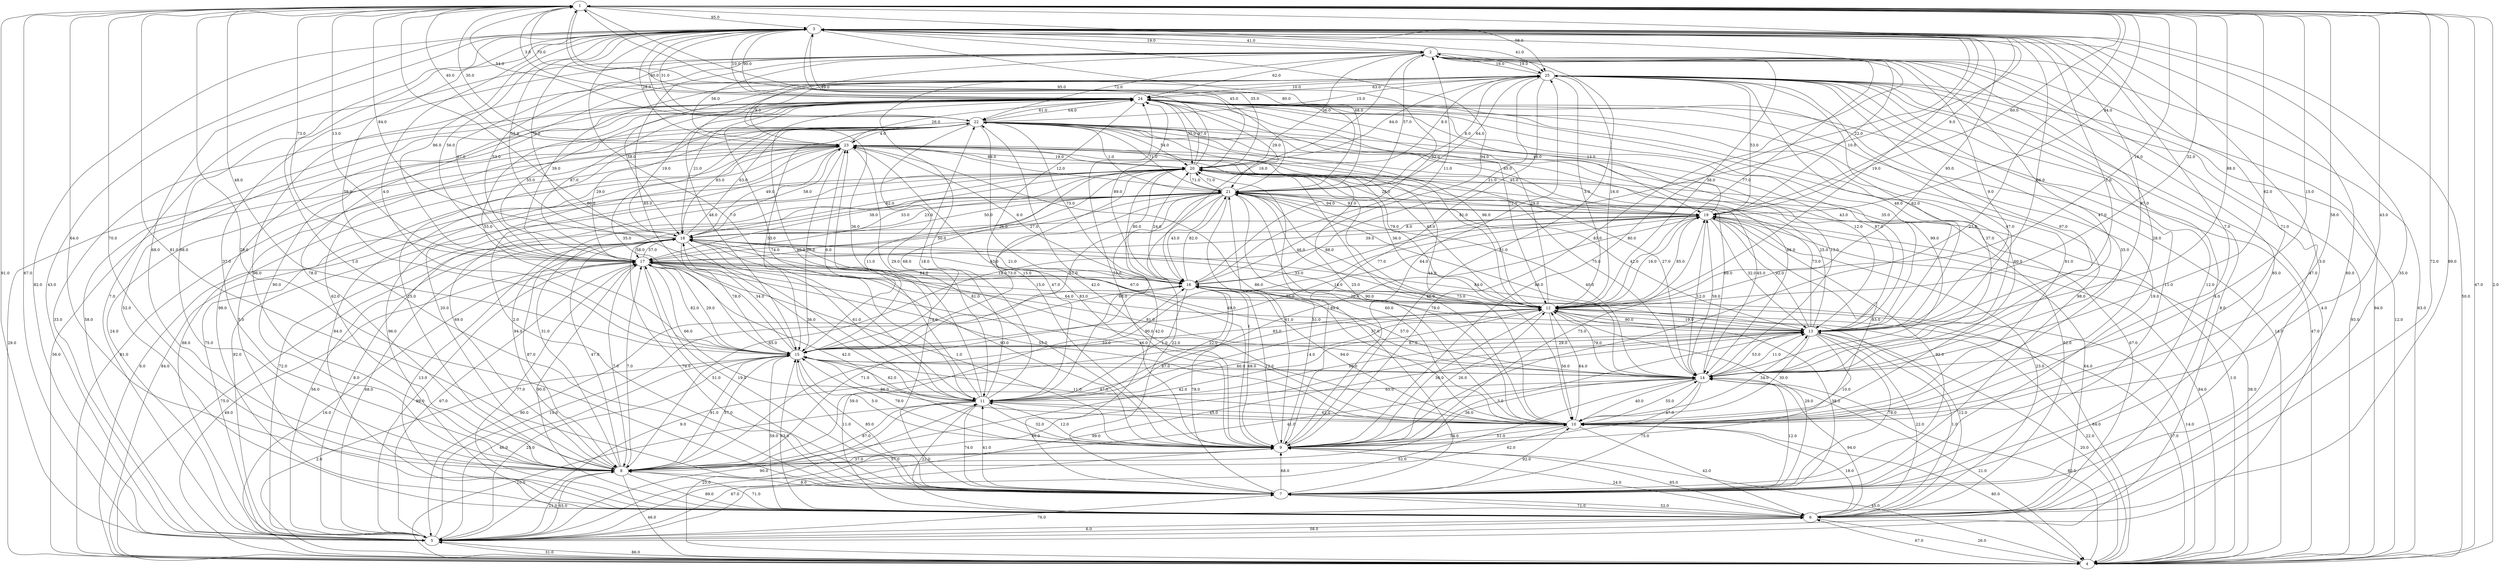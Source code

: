 strict digraph G {
  1 [ label="1" ];
  2 [ label="2" ];
  3 [ label="3" ];
  4 [ label="4" ];
  5 [ label="5" ];
  6 [ label="6" ];
  7 [ label="7" ];
  8 [ label="8" ];
  9 [ label="9" ];
  10 [ label="10" ];
  11 [ label="11" ];
  12 [ label="12" ];
  13 [ label="13" ];
  14 [ label="14" ];
  15 [ label="15" ];
  16 [ label="16" ];
  17 [ label="17" ];
  18 [ label="18" ];
  19 [ label="19" ];
  20 [ label="20" ];
  21 [ label="21" ];
  22 [ label="22" ];
  23 [ label="23" ];
  24 [ label="24" ];
  25 [ label="25" ];
  18 -> 3 [ label="55.0" ];
  14 -> 17 [ label="81.0" ];
  20 -> 7 [ label="42.0" ];
  8 -> 21 [ label="31.0" ];
  22 -> 21 [ label="1.0" ];
  17 -> 20 [ label="23.0" ];
  17 -> 15 [ label="29.0" ];
  20 -> 11 [ label="47.0" ];
  25 -> 16 [ label="21.0" ];
  10 -> 11 [ label="62.0" ];
  15 -> 8 [ label="91.0" ];
  14 -> 22 [ label="13.0" ];
  24 -> 5 [ label="33.0" ];
  25 -> 2 [ label="16.0" ];
  5 -> 24 [ label="58.0" ];
  22 -> 3 [ label="31.0" ];
  22 -> 16 [ label="75.0" ];
  11 -> 9 [ label="32.0" ];
  12 -> 13 [ label="90.0" ];
  8 -> 7 [ label="8.0" ];
  13 -> 24 [ label="35.0" ];
  10 -> 1 [ label="43.0" ];
  15 -> 18 [ label="34.0" ];
  13 -> 22 [ label="87.0" ];
  4 -> 2 [ label="63.0" ];
  25 -> 21 [ label="8.0" ];
  21 -> 5 [ label="72.0" ];
  14 -> 15 [ label="60.0" ];
  8 -> 25 [ label="78.0" ];
  1 -> 21 [ label="80.0" ];
  3 -> 12 [ label="19.0" ];
  18 -> 6 [ label="13.0" ];
  23 -> 8 [ label="20.0" ];
  13 -> 9 [ label="10.0" ];
  3 -> 13 [ label="66.0" ];
  16 -> 5 [ label="90.0" ];
  17 -> 21 [ label="27.0" ];
  22 -> 25 [ label="15.0" ];
  17 -> 18 [ label="57.0" ];
  21 -> 12 [ label="46.0" ];
  3 -> 7 [ label="3.0" ];
  7 -> 20 [ label="37.0" ];
  9 -> 18 [ label="93.0" ];
  18 -> 8 [ label="87.0" ];
  23 -> 2 [ label="56.0" ];
  21 -> 14 [ label="88.0" ];
  12 -> 10 [ label="56.0" ];
  21 -> 13 [ label="42.0" ];
  21 -> 18 [ label="50.0" ];
  11 -> 18 [ label="61.0" ];
  18 -> 10 [ label="90.0" ];
  19 -> 4 [ label="84.0" ];
  14 -> 19 [ label="59.0" ];
  11 -> 6 [ label="22.0" ];
  13 -> 7 [ label="78.0" ];
  1 -> 19 [ label="94.0" ];
  5 -> 1 [ label="67.0" ];
  12 -> 23 [ label="45.0" ];
  2 -> 4 [ label="94.0" ];
  19 -> 3 [ label="9.0" ];
  14 -> 16 [ label="57.0" ];
  4 -> 22 [ label="29.0" ];
  16 -> 9 [ label="68.0" ];
  7 -> 24 [ label="19.0" ];
  5 -> 4 [ label="86.0" ];
  17 -> 3 [ label="56.0" ];
  10 -> 4 [ label="80.0" ];
  6 -> 23 [ label="96.0" ];
  21 -> 1 [ label="45.0" ];
  18 -> 11 [ label="36.0" ];
  22 -> 23 [ label="4.0" ];
  4 -> 17 [ label="16.0" ];
  7 -> 17 [ label="19.0" ];
  13 -> 21 [ label="73.0" ];
  6 -> 3 [ label="35.0" ];
  22 -> 24 [ label="64.0" ];
  21 -> 20 [ label="71.0" ];
  21 -> 10 [ label="60.0" ];
  23 -> 6 [ label="84.0" ];
  11 -> 4 [ label="10.0" ];
  16 -> 4 [ label="64.0" ];
  6 -> 10 [ label="18.0" ];
  8 -> 13 [ label="3.0" ];
  20 -> 5 [ label="92.0" ];
  15 -> 10 [ label="86.0" ];
  8 -> 6 [ label="89.0" ];
  4 -> 14 [ label="80.0" ];
  9 -> 8 [ label="57.0" ];
  7 -> 15 [ label="85.0" ];
  15 -> 9 [ label="5.0" ];
  11 -> 8 [ label="87.0" ];
  5 -> 8 [ label="65.0" ];
  17 -> 11 [ label="66.0" ];
  9 -> 24 [ label="51.0" ];
  10 -> 14 [ label="55.0" ];
  2 -> 3 [ label="41.0" ];
  1 -> 25 [ label="98.0" ];
  15 -> 4 [ label="2.0" ];
  1 -> 14 [ label="15.0" ];
  9 -> 12 [ label="26.0" ];
  24 -> 25 [ label="63.0" ];
  7 -> 25 [ label="12.0" ];
  21 -> 16 [ label="43.0" ];
  9 -> 14 [ label="36.0" ];
  5 -> 16 [ label="19.0" ];
  12 -> 1 [ label="32.0" ];
  24 -> 11 [ label="74.0" ];
  14 -> 10 [ label="40.0" ];
  9 -> 17 [ label="42.0" ];
  12 -> 17 [ label="15.0" ];
  3 -> 8 [ label="98.0" ];
  18 -> 15 [ label="78.0" ];
  5 -> 23 [ label="75.0" ];
  1 -> 12 [ label="16.0" ];
  22 -> 17 [ label="29.0" ];
  21 -> 17 [ label="26.0" ];
  9 -> 3 [ label="80.0" ];
  16 -> 3 [ label="94.0" ];
  18 -> 24 [ label="19.0" ];
  5 -> 15 [ label="46.0" ];
  24 -> 17 [ label="55.0" ];
  14 -> 18 [ label="49.0" ];
  17 -> 4 [ label="49.0" ];
  7 -> 6 [ label="71.0" ];
  3 -> 16 [ label="32.0" ];
  15 -> 17 [ label="82.0" ];
  24 -> 3 [ label="10.0" ];
  12 -> 9 [ label="36.0" ];
  23 -> 1 [ label="40.0" ];
  11 -> 10 [ label="45.0" ];
  11 -> 7 [ label="74.0" ];
  21 -> 11 [ label="68.0" ];
  6 -> 24 [ label="98.0" ];
  9 -> 23 [ label="83.0" ];
  25 -> 23 [ label="9.0" ];
  16 -> 1 [ label="10.0" ];
  11 -> 19 [ label="89.0" ];
  24 -> 18 [ label="21.0" ];
  13 -> 19 [ label="92.0" ];
  3 -> 25 [ label="41.0" ];
  9 -> 10 [ label="54.0" ];
  10 -> 24 [ label="81.0" ];
  17 -> 5 [ label="89.0" ];
  13 -> 25 [ label="62.0" ];
  10 -> 20 [ label="73.0" ];
  22 -> 9 [ label="42.0" ];
  4 -> 24 [ label="47.0" ];
  23 -> 10 [ label="86.0" ];
  16 -> 21 [ label="82.0" ];
  24 -> 9 [ label="15.0" ];
  21 -> 19 [ label="94.0" ];
  19 -> 22 [ label="85.0" ];
  25 -> 5 [ label="8.0" ];
  22 -> 20 [ label="54.0" ];
  18 -> 1 [ label="84.0" ];
  13 -> 12 [ label="19.0" ];
  19 -> 21 [ label="91.0" ];
  8 -> 15 [ label="57.0" ];
  9 -> 15 [ label="78.0" ];
  19 -> 15 [ label="14.0" ];
  10 -> 15 [ label="11.0" ];
  23 -> 9 [ label="81.0" ];
  24 -> 15 [ label="55.0" ];
  24 -> 10 [ label="60.0" ];
  9 -> 22 [ label="67.0" ];
  3 -> 14 [ label="87.0" ];
  5 -> 9 [ label="67.0" ];
  2 -> 24 [ label="62.0" ];
  5 -> 18 [ label="68.0" ];
  15 -> 1 [ label="48.0" ];
  1 -> 5 [ label="91.0" ];
  1 -> 20 [ label="95.0" ];
  22 -> 14 [ label="86.0" ];
  25 -> 24 [ label="10.0" ];
  12 -> 24 [ label="29.0" ];
  5 -> 19 [ label="8.0" ];
  13 -> 14 [ label="53.0" ];
  3 -> 17 [ label="86.0" ];
  3 -> 22 [ label="60.0" ];
  8 -> 9 [ label="37.0" ];
  6 -> 14 [ label="94.0" ];
  9 -> 16 [ label="12.0" ];
  18 -> 16 [ label="63.0" ];
  11 -> 5 [ label="90.0" ];
  7 -> 16 [ label="78.0" ];
  21 -> 23 [ label="12.0" ];
  14 -> 9 [ label="47.0" ];
  1 -> 4 [ label="47.0" ];
  24 -> 1 [ label="70.0" ];
  1 -> 7 [ label="81.0" ];
  20 -> 25 [ label="8.0" ];
  15 -> 6 [ label="59.0" ];
  3 -> 20 [ label="35.0" ];
  24 -> 7 [ label="98.0" ];
  4 -> 20 [ label="84.0" ];
  13 -> 6 [ label="22.0" ];
  20 -> 1 [ label="49.0" ];
  5 -> 7 [ label="76.0" ];
  15 -> 7 [ label="11.0" ];
  2 -> 16 [ label="16.0" ];
  25 -> 4 [ label="93.0" ];
  25 -> 7 [ label="11.0" ];
  19 -> 13 [ label="32.0" ];
  8 -> 16 [ label="71.0" ];
  12 -> 18 [ label="33.0" ];
  1 -> 24 [ label="3.0" ];
  25 -> 8 [ label="96.0" ];
  13 -> 2 [ label="9.0" ];
  3 -> 23 [ label="28.0" ];
  17 -> 1 [ label="13.0" ];
  18 -> 17 [ label="58.0" ];
  11 -> 25 [ label="50.0" ];
  21 -> 22 [ label="71.0" ];
  4 -> 9 [ label="45.0" ];
  17 -> 9 [ label="1.0" ];
  2 -> 20 [ label="36.0" ];
  19 -> 6 [ label="23.0" ];
  4 -> 19 [ label="38.0" ];
  16 -> 2 [ label="11.0" ];
  10 -> 23 [ label="25.0" ];
  14 -> 23 [ label="27.0" ];
  21 -> 7 [ label="22.0" ];
  21 -> 8 [ label="94.0" ];
  25 -> 18 [ label="58.0" ];
  20 -> 15 [ label="11.0" ];
  3 -> 18 [ label="79.0" ];
  2 -> 7 [ label="85.0" ];
  2 -> 8 [ label="37.0" ];
  6 -> 17 [ label="90.0" ];
  25 -> 9 [ label="77.0" ];
  3 -> 5 [ label="82.0" ];
  14 -> 25 [ label="97.0" ];
  17 -> 25 [ label="39.0" ];
  20 -> 17 [ label="38.0" ];
  21 -> 9 [ label="61.0" ];
  24 -> 22 [ label="61.0" ];
  15 -> 21 [ label="61.0" ];
  19 -> 10 [ label="83.0" ];
  7 -> 3 [ label="1.0" ];
  7 -> 12 [ label="38.0" ];
  8 -> 18 [ label="47.0" ];
  22 -> 8 [ label="62.0" ];
  13 -> 15 [ label="67.0" ];
  7 -> 1 [ label="29.0" ];
  1 -> 8 [ label="64.0" ];
  24 -> 13 [ label="43.0" ];
  11 -> 16 [ label="22.0" ];
  10 -> 21 [ label="78.0" ];
  20 -> 16 [ label="80.0" ];
  17 -> 16 [ label="84.0" ];
  16 -> 24 [ label="89.0" ];
  2 -> 22 [ label="72.0" ];
  2 -> 19 [ label="22.0" ];
  11 -> 15 [ label="62.0" ];
  4 -> 21 [ label="1.0" ];
  19 -> 7 [ label="92.0" ];
  17 -> 7 [ label="51.0" ];
  12 -> 20 [ label="36.0" ];
  12 -> 3 [ label="95.0" ];
  23 -> 19 [ label="45.0" ];
  24 -> 8 [ label="90.0" ];
  16 -> 12 [ label="20.0" ];
  18 -> 23 [ label="58.0" ];
  22 -> 15 [ label="53.0" ];
  16 -> 17 [ label="18.0" ];
  4 -> 11 [ label="25.0" ];
  15 -> 13 [ label="29.0" ];
  3 -> 10 [ label="7.0" ];
  23 -> 20 [ label="89.0" ];
  20 -> 6 [ label="67.0" ];
  16 -> 23 [ label="6.0" ];
  13 -> 17 [ label="55.0" ];
  12 -> 5 [ label="9.0" ];
  14 -> 24 [ label="37.0" ];
  15 -> 3 [ label="4.0" ];
  17 -> 19 [ label="39.0" ];
  5 -> 3 [ label="43.0" ];
  22 -> 18 [ label="83.0" ];
  15 -> 12 [ label="83.0" ];
  20 -> 23 [ label="19.0" ];
  3 -> 9 [ label="83.0" ];
  4 -> 16 [ label="14.0" ];
  6 -> 15 [ label="63.0" ];
  7 -> 14 [ label="12.0" ];
  9 -> 21 [ label="51.0" ];
  2 -> 17 [ label="53.0" ];
  20 -> 4 [ label="6.0" ];
  25 -> 14 [ label="47.0" ];
  12 -> 2 [ label="77.0" ];
  19 -> 20 [ label="28.0" ];
  14 -> 8 [ label="41.0" ];
  13 -> 20 [ label="25.0" ];
  1 -> 17 [ label="73.0" ];
  1 -> 23 [ label="30.0" ];
  10 -> 25 [ label="35.0" ];
  8 -> 1 [ label="70.0" ];
  15 -> 14 [ label="87.0" ];
  14 -> 4 [ label="21.0" ];
  15 -> 5 [ label="25.0" ];
  23 -> 7 [ label="2.0" ];
  23 -> 12 [ label="79.0" ];
  5 -> 6 [ label="58.0" ];
  8 -> 22 [ label="25.0" ];
  22 -> 12 [ label="81.0" ];
  6 -> 1 [ label="89.0" ];
  3 -> 6 [ label="60.0" ];
  5 -> 13 [ label="99.0" ];
  6 -> 9 [ label="24.0" ];
  24 -> 20 [ label="32.0" ];
  24 -> 4 [ label="14.0" ];
  11 -> 24 [ label="40.0" ];
  19 -> 8 [ label="65.0" ];
  9 -> 6 [ label="85.0" ];
  2 -> 25 [ label="19.0" ];
  3 -> 11 [ label="7.0" ];
  4 -> 3 [ label="50.0" ];
  7 -> 23 [ label="74.0" ];
  10 -> 16 [ label="94.0" ];
  1 -> 3 [ label="95.0" ];
  8 -> 12 [ label="42.0" ];
  7 -> 11 [ label="41.0" ];
  4 -> 23 [ label="81.0" ];
  8 -> 3 [ label="68.0" ];
  12 -> 19 [ label="85.0" ];
  7 -> 2 [ label="47.0" ];
  2 -> 5 [ label="7.0" ];
  15 -> 2 [ label="85.0" ];
  20 -> 10 [ label="46.0" ];
  12 -> 22 [ label="96.0" ];
  17 -> 8 [ label="7.0" ];
  6 -> 20 [ label="52.0" ];
  24 -> 21 [ label="29.0" ];
  6 -> 13 [ label="1.0" ];
  10 -> 9 [ label="51.0" ];
  15 -> 20 [ label="68.0" ];
  6 -> 16 [ label="59.0" ];
  4 -> 6 [ label="67.0" ];
  5 -> 25 [ label="4.0" ];
  25 -> 13 [ label="48.0" ];
  10 -> 8 [ label="62.0" ];
  21 -> 2 [ label="57.0" ];
  25 -> 20 [ label="84.0" ];
  17 -> 2 [ label="67.0" ];
  8 -> 4 [ label="46.0" ];
  20 -> 14 [ label="45.0" ];
  2 -> 14 [ label="47.0" ];
  10 -> 2 [ label="28.0" ];
  14 -> 13 [ label="11.0" ];
  10 -> 3 [ label="71.0" ];
  7 -> 10 [ label="92.0" ];
  12 -> 7 [ label="29.0" ];
  25 -> 15 [ label="48.0" ];
  1 -> 10 [ label="58.0" ];
  18 -> 5 [ label="56.0" ];
  9 -> 19 [ label="75.0" ];
  15 -> 22 [ label="35.0" ];
  20 -> 21 [ label="71.0" ];
  19 -> 18 [ label="8.0" ];
  8 -> 17 [ label="7.0" ];
  16 -> 18 [ label="21.0" ];
  16 -> 11 [ label="1.0" ];
  22 -> 1 [ label="54.0" ];
  18 -> 22 [ label="63.0" ];
  9 -> 1 [ label="23.0" ];
  8 -> 20 [ label="69.0" ];
  22 -> 11 [ label="29.0" ];
  19 -> 1 [ label="60.0" ];
  11 -> 13 [ label="96.0" ];
  17 -> 24 [ label="87.0" ];
  5 -> 17 [ label="67.0" ];
  13 -> 1 [ label="88.0" ];
  6 -> 22 [ label="5.0" ];
  23 -> 15 [ label="20.0" ];
  25 -> 19 [ label="53.0" ];
  2 -> 12 [ label="38.0" ];
  12 -> 25 [ label="16.0" ];
  17 -> 10 [ label="55.0" ];
  10 -> 13 [ label="34.0" ];
  23 -> 14 [ label="75.0" ];
  4 -> 25 [ label="12.0" ];
  14 -> 12 [ label="79.0" ];
  24 -> 12 [ label="72.0" ];
  6 -> 5 [ label="6.0" ];
  15 -> 23 [ label="6.0" ];
  14 -> 21 [ label="40.0" ];
  23 -> 24 [ label="26.0" ];
  22 -> 10 [ label="44.0" ];
  7 -> 9 [ label="68.0" ];
  14 -> 20 [ label="89.0" ];
  4 -> 5 [ label="31.0" ];
  19 -> 24 [ label="13.0" ];
  14 -> 7 [ label="75.0" ];
  13 -> 5 [ label="40.0" ];
  18 -> 7 [ label="78.0" ];
  14 -> 1 [ label="62.0" ];
  25 -> 12 [ label="3.0" ];
  17 -> 6 [ label="77.0" ];
  6 -> 7 [ label="52.0" ];
  19 -> 14 [ label="12.0" ];
  10 -> 6 [ label="42.0" ];
  12 -> 6 [ label="12.0" ];
  4 -> 12 [ label="57.0" ];
  22 -> 5 [ label="24.0" ];
  8 -> 19 [ label="33.0" ];
  6 -> 19 [ label="64.0" ];
  6 -> 4 [ label="26.0" ];
  12 -> 16 [ label="90.0" ];
  10 -> 17 [ label="46.0" ];
  12 -> 8 [ label="47.0" ];
  13 -> 3 [ label="1.0" ];
  17 -> 13 [ label="64.0" ];
  12 -> 21 [ label="88.0" ];
  19 -> 12 [ label="16.0" ];
  20 -> 24 [ label="97.0" ];
  3 -> 15 [ label="58.0" ];
  21 -> 15 [ label="73.0" ];
  24 -> 14 [ label="99.0" ];
  23 -> 5 [ label="88.0" ];
  18 -> 20 [ label="62.0" ];
  4 -> 1 [ label="2.0" ];
  8 -> 5 [ label="21.0" ];
  9 -> 11 [ label="12.0" ];
  23 -> 18 [ label="49.0" ];
  14 -> 11 [ label="65.0" ];
  9 -> 25 [ label="64.0" ];
  11 -> 1 [ label="86.0" ];
  10 -> 12 [ label="64.0" ];
  3 -> 24 [ label="90.0" ];
  24 -> 19 [ label="48.0" ];
  18 -> 4 [ label="75.0" ];
  25 -> 6 [ label="4.0" ];
  1 -> 6 [ label="72.0" ];
  18 -> 21 [ label="33.0" ];
  14 -> 5 [ label="52.0" ];
  24 -> 6 [ label="52.0" ];
  6 -> 8 [ label="71.0" ];
  12 -> 4 [ label="22.0" ];
  21 -> 3 [ label="68.0" ];
  21 -> 25 [ label="64.0" ];
  11 -> 12 [ label="14.0" ];
  3 -> 2 [ label="19.0" ];
  9 -> 2 [ label="81.0" ];
  23 -> 4 [ label="56.0" ];
  13 -> 4 [ label="20.0" ];
  13 -> 10 [ label="30.0" ];
  13 -> 18 [ label="84.0" ];
  11 -> 22 [ label="18.0" ];
  11 -> 2 [ label="36.0" ];
  22 -> 13 [ label="12.0" ];
  16 -> 20 [ label="24.0" ];
}
